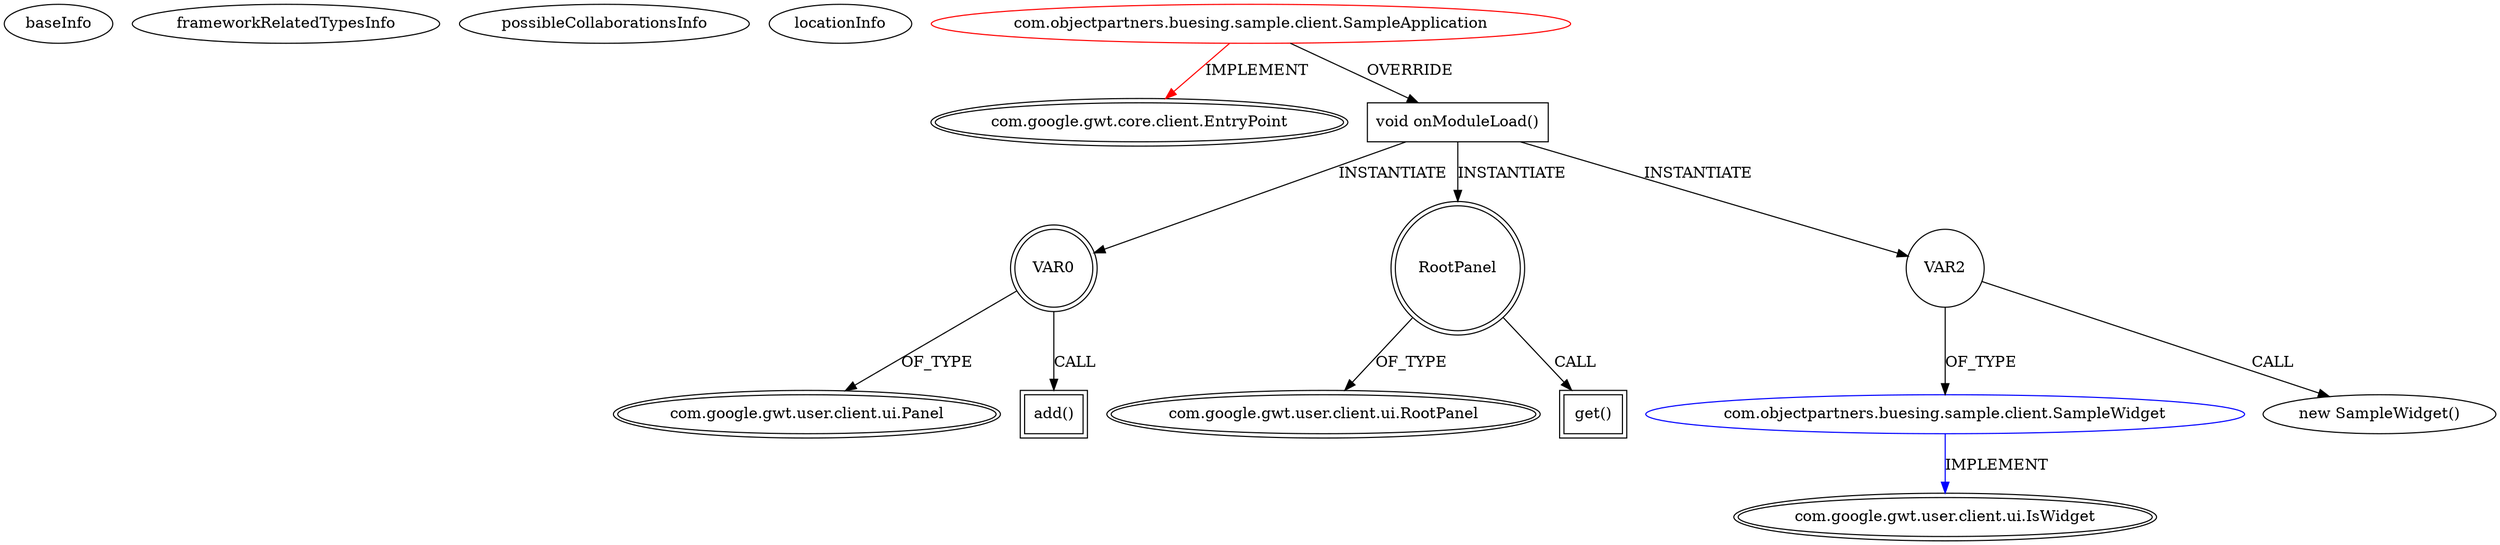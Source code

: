 digraph {
baseInfo[graphId=4121,category="extension_graph",isAnonymous=false,possibleRelation=true]
frameworkRelatedTypesInfo[0="com.google.gwt.core.client.EntryPoint"]
possibleCollaborationsInfo[0="4121~OVERRIDING_METHOD_DECLARATION-INSTANTIATION-~com.google.gwt.core.client.EntryPoint ~com.google.gwt.user.client.ui.IsWidget ~false~false"]
locationInfo[projectName="nbuesing-gwtMockitoExample",filePath="/nbuesing-gwtMockitoExample/gwtMockitoExample-master/src/com/objectpartners/buesing/sample/client/SampleApplication.java",contextSignature="SampleApplication",graphId="4121"]
0[label="com.objectpartners.buesing.sample.client.SampleApplication",vertexType="ROOT_CLIENT_CLASS_DECLARATION",isFrameworkType=false,color=red]
1[label="com.google.gwt.core.client.EntryPoint",vertexType="FRAMEWORK_INTERFACE_TYPE",isFrameworkType=true,peripheries=2]
2[label="void onModuleLoad()",vertexType="OVERRIDING_METHOD_DECLARATION",isFrameworkType=false,shape=box]
3[label="VAR0",vertexType="VARIABLE_EXPRESION",isFrameworkType=true,peripheries=2,shape=circle]
5[label="com.google.gwt.user.client.ui.Panel",vertexType="FRAMEWORK_CLASS_TYPE",isFrameworkType=true,peripheries=2]
4[label="add()",vertexType="INSIDE_CALL",isFrameworkType=true,peripheries=2,shape=box]
6[label="RootPanel",vertexType="VARIABLE_EXPRESION",isFrameworkType=true,peripheries=2,shape=circle]
8[label="com.google.gwt.user.client.ui.RootPanel",vertexType="FRAMEWORK_CLASS_TYPE",isFrameworkType=true,peripheries=2]
7[label="get()",vertexType="INSIDE_CALL",isFrameworkType=true,peripheries=2,shape=box]
10[label="VAR2",vertexType="VARIABLE_EXPRESION",isFrameworkType=false,shape=circle]
11[label="com.objectpartners.buesing.sample.client.SampleWidget",vertexType="REFERENCE_CLIENT_CLASS_DECLARATION",isFrameworkType=false,color=blue]
12[label="com.google.gwt.user.client.ui.IsWidget",vertexType="FRAMEWORK_INTERFACE_TYPE",isFrameworkType=true,peripheries=2]
9[label="new SampleWidget()",vertexType="CONSTRUCTOR_CALL",isFrameworkType=false]
0->1[label="IMPLEMENT",color=red]
0->2[label="OVERRIDE"]
2->3[label="INSTANTIATE"]
3->5[label="OF_TYPE"]
3->4[label="CALL"]
2->6[label="INSTANTIATE"]
6->8[label="OF_TYPE"]
6->7[label="CALL"]
2->10[label="INSTANTIATE"]
11->12[label="IMPLEMENT",color=blue]
10->11[label="OF_TYPE"]
10->9[label="CALL"]
}
